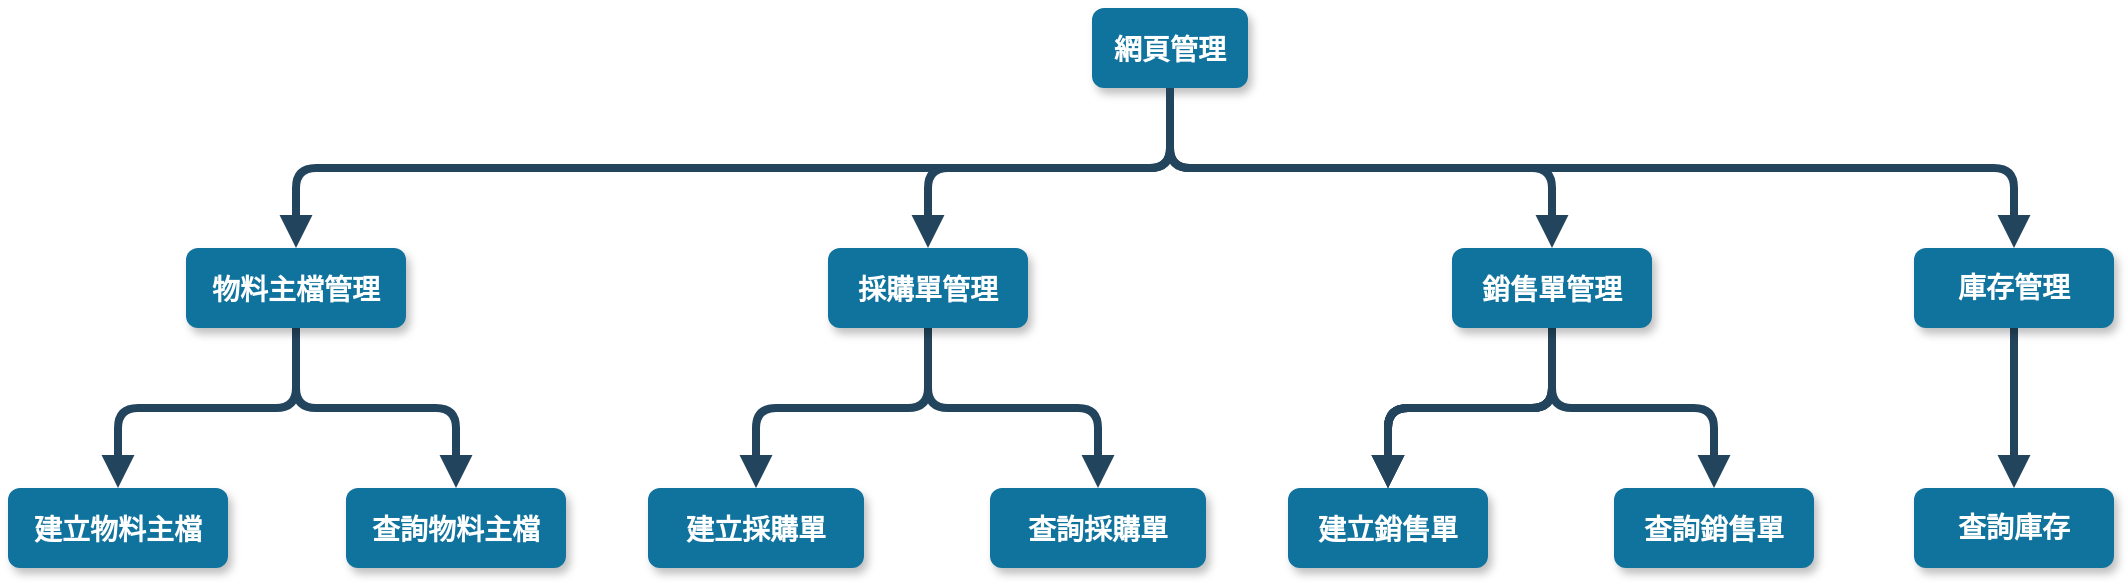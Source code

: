 <mxfile version="20.8.10" type="device"><diagram name="Page-1" id="97916047-d0de-89f5-080d-49f4d83e522f"><mxGraphModel dx="1434" dy="844" grid="1" gridSize="10" guides="1" tooltips="1" connect="1" arrows="1" fold="1" page="1" pageScale="1.5" pageWidth="1169" pageHeight="827" background="none" math="0" shadow="0"><root><mxCell id="0"/><mxCell id="1" parent="0"/><mxCell id="0NGiF2YpOqi3i1Moi4p6-41" value="" style="edgeStyle=elbowEdgeStyle;shape=connector;rounded=1;orthogonalLoop=1;jettySize=auto;elbow=vertical;html=1;labelBackgroundColor=default;strokeColor=#23445D;strokeWidth=4;fontFamily=Helvetica;fontSize=11;fontColor=default;endArrow=block;endFill=1;" edge="1" parent="1" source="3" target="0NGiF2YpOqi3i1Moi4p6-40"><mxGeometry relative="1" as="geometry"/></mxCell><mxCell id="3" value="網頁管理" style="rounded=1;fillColor=#10739E;strokeColor=none;shadow=1;gradientColor=none;fontStyle=1;fontColor=#FFFFFF;fontSize=14;" parent="1" vertex="1"><mxGeometry x="662" y="320" width="78" height="40" as="geometry"/></mxCell><mxCell id="0NGiF2YpOqi3i1Moi4p6-43" value="" style="edgeStyle=elbowEdgeStyle;shape=connector;rounded=1;orthogonalLoop=1;jettySize=auto;elbow=vertical;html=1;labelBackgroundColor=default;strokeColor=#23445D;strokeWidth=4;fontFamily=Helvetica;fontSize=11;fontColor=default;endArrow=block;endFill=1;" edge="1" parent="1" source="4" target="0NGiF2YpOqi3i1Moi4p6-36"><mxGeometry relative="1" as="geometry"/></mxCell><mxCell id="0NGiF2YpOqi3i1Moi4p6-44" value="" style="edgeStyle=elbowEdgeStyle;shape=connector;rounded=1;orthogonalLoop=1;jettySize=auto;elbow=vertical;html=1;labelBackgroundColor=default;strokeColor=#23445D;strokeWidth=4;fontFamily=Helvetica;fontSize=11;fontColor=default;endArrow=block;endFill=1;" edge="1" parent="1" source="4" target="0NGiF2YpOqi3i1Moi4p6-34"><mxGeometry relative="1" as="geometry"/></mxCell><mxCell id="4" value="物料主檔管理" style="rounded=1;fillColor=#10739E;strokeColor=none;shadow=1;gradientColor=none;fontStyle=1;fontColor=#FFFFFF;fontSize=14;" parent="1" vertex="1"><mxGeometry x="209" y="440" width="110" height="40" as="geometry"/></mxCell><mxCell id="0NGiF2YpOqi3i1Moi4p6-48" value="" style="edgeStyle=elbowEdgeStyle;shape=connector;rounded=1;orthogonalLoop=1;jettySize=auto;elbow=vertical;html=1;labelBackgroundColor=default;strokeColor=#23445D;strokeWidth=4;fontFamily=Helvetica;fontSize=11;fontColor=default;endArrow=block;endFill=1;" edge="1" parent="1" source="5" target="0NGiF2YpOqi3i1Moi4p6-47"><mxGeometry relative="1" as="geometry"/></mxCell><mxCell id="0NGiF2YpOqi3i1Moi4p6-50" value="" style="edgeStyle=elbowEdgeStyle;shape=connector;rounded=1;orthogonalLoop=1;jettySize=auto;elbow=vertical;html=1;labelBackgroundColor=default;strokeColor=#23445D;strokeWidth=4;fontFamily=Helvetica;fontSize=11;fontColor=default;endArrow=block;endFill=1;" edge="1" parent="1" source="5" target="0NGiF2YpOqi3i1Moi4p6-49"><mxGeometry relative="1" as="geometry"/></mxCell><mxCell id="5" value="採購單管理" style="rounded=1;fillColor=#10739E;strokeColor=none;shadow=1;gradientColor=none;fontStyle=1;fontColor=#FFFFFF;fontSize=14;" parent="1" vertex="1"><mxGeometry x="530" y="440" width="100" height="40" as="geometry"/></mxCell><mxCell id="0NGiF2YpOqi3i1Moi4p6-52" value="" style="edgeStyle=elbowEdgeStyle;shape=connector;rounded=1;orthogonalLoop=1;jettySize=auto;elbow=vertical;html=1;labelBackgroundColor=default;strokeColor=#23445D;strokeWidth=4;fontFamily=Helvetica;fontSize=11;fontColor=default;endArrow=block;endFill=1;" edge="1" parent="1" source="6" target="0NGiF2YpOqi3i1Moi4p6-51"><mxGeometry relative="1" as="geometry"/></mxCell><mxCell id="0NGiF2YpOqi3i1Moi4p6-53" value="" style="edgeStyle=elbowEdgeStyle;shape=connector;rounded=1;orthogonalLoop=1;jettySize=auto;elbow=vertical;html=1;labelBackgroundColor=default;strokeColor=#23445D;strokeWidth=4;fontFamily=Helvetica;fontSize=11;fontColor=default;endArrow=block;endFill=1;" edge="1" parent="1" source="6" target="0NGiF2YpOqi3i1Moi4p6-51"><mxGeometry relative="1" as="geometry"/></mxCell><mxCell id="0NGiF2YpOqi3i1Moi4p6-54" value="" style="edgeStyle=elbowEdgeStyle;shape=connector;rounded=1;orthogonalLoop=1;jettySize=auto;elbow=vertical;html=1;labelBackgroundColor=default;strokeColor=#23445D;strokeWidth=4;fontFamily=Helvetica;fontSize=11;fontColor=default;endArrow=block;endFill=1;" edge="1" parent="1" source="6" target="0NGiF2YpOqi3i1Moi4p6-51"><mxGeometry relative="1" as="geometry"/></mxCell><mxCell id="0NGiF2YpOqi3i1Moi4p6-55" value="" style="edgeStyle=elbowEdgeStyle;shape=connector;rounded=1;orthogonalLoop=1;jettySize=auto;elbow=vertical;html=1;labelBackgroundColor=default;strokeColor=#23445D;strokeWidth=4;fontFamily=Helvetica;fontSize=11;fontColor=default;endArrow=block;endFill=1;" edge="1" parent="1" source="6" target="0NGiF2YpOqi3i1Moi4p6-51"><mxGeometry relative="1" as="geometry"/></mxCell><mxCell id="0NGiF2YpOqi3i1Moi4p6-57" value="" style="edgeStyle=elbowEdgeStyle;shape=connector;rounded=1;orthogonalLoop=1;jettySize=auto;elbow=vertical;html=1;labelBackgroundColor=default;strokeColor=#23445D;strokeWidth=4;fontFamily=Helvetica;fontSize=11;fontColor=default;endArrow=block;endFill=1;" edge="1" parent="1" source="6" target="0NGiF2YpOqi3i1Moi4p6-56"><mxGeometry relative="1" as="geometry"/></mxCell><mxCell id="6" value="銷售單管理" style="rounded=1;fillColor=#10739E;strokeColor=none;shadow=1;gradientColor=none;fontStyle=1;fontColor=#FFFFFF;fontSize=14;" parent="1" vertex="1"><mxGeometry x="842" y="440" width="100" height="40" as="geometry"/></mxCell><mxCell id="30" value="" style="edgeStyle=elbowEdgeStyle;elbow=vertical;strokeWidth=4;endArrow=block;endFill=1;fontStyle=1;strokeColor=#23445D;" parent="1" source="3" target="5" edge="1"><mxGeometry x="22" y="165.5" width="100" height="100" as="geometry"><mxPoint x="22" y="265.5" as="sourcePoint"/><mxPoint x="122" y="165.5" as="targetPoint"/></mxGeometry></mxCell><mxCell id="31" value="" style="edgeStyle=elbowEdgeStyle;elbow=vertical;strokeWidth=4;endArrow=block;endFill=1;fontStyle=1;strokeColor=#23445D;" parent="1" source="3" target="4" edge="1"><mxGeometry x="22" y="165.5" width="100" height="100" as="geometry"><mxPoint x="22" y="265.5" as="sourcePoint"/><mxPoint x="122" y="165.5" as="targetPoint"/></mxGeometry></mxCell><mxCell id="32" value="" style="edgeStyle=elbowEdgeStyle;elbow=vertical;strokeWidth=4;endArrow=block;endFill=1;fontStyle=1;strokeColor=#23445D;" parent="1" source="3" target="6" edge="1"><mxGeometry x="22" y="165.5" width="100" height="100" as="geometry"><mxPoint x="22" y="265.5" as="sourcePoint"/><mxPoint x="122" y="165.5" as="targetPoint"/></mxGeometry></mxCell><mxCell id="0NGiF2YpOqi3i1Moi4p6-34" value="建立物料主檔" style="rounded=1;fillColor=#10739E;strokeColor=none;shadow=1;gradientColor=none;fontStyle=1;fontColor=#FFFFFF;fontSize=14;" vertex="1" parent="1"><mxGeometry x="120" y="560" width="110" height="40" as="geometry"/></mxCell><mxCell id="0NGiF2YpOqi3i1Moi4p6-36" value="查詢物料主檔" style="rounded=1;fillColor=#10739E;strokeColor=none;shadow=1;gradientColor=none;fontStyle=1;fontColor=#FFFFFF;fontSize=14;" vertex="1" parent="1"><mxGeometry x="289" y="560" width="110" height="40" as="geometry"/></mxCell><mxCell id="0NGiF2YpOqi3i1Moi4p6-60" value="" style="edgeStyle=elbowEdgeStyle;shape=connector;rounded=1;orthogonalLoop=1;jettySize=auto;elbow=vertical;html=1;labelBackgroundColor=default;strokeColor=#23445D;strokeWidth=4;fontFamily=Helvetica;fontSize=11;fontColor=default;endArrow=block;endFill=1;" edge="1" parent="1" source="0NGiF2YpOqi3i1Moi4p6-40" target="0NGiF2YpOqi3i1Moi4p6-59"><mxGeometry relative="1" as="geometry"/></mxCell><mxCell id="0NGiF2YpOqi3i1Moi4p6-40" value="庫存管理" style="whiteSpace=wrap;html=1;fontSize=14;fillColor=#10739E;strokeColor=none;fontColor=#FFFFFF;rounded=1;shadow=1;gradientColor=none;fontStyle=1;" vertex="1" parent="1"><mxGeometry x="1073" y="440" width="100" height="40" as="geometry"/></mxCell><mxCell id="0NGiF2YpOqi3i1Moi4p6-47" value="建立採購單" style="rounded=1;fillColor=#10739E;strokeColor=none;shadow=1;gradientColor=none;fontStyle=1;fontColor=#FFFFFF;fontSize=14;" vertex="1" parent="1"><mxGeometry x="440" y="560" width="108" height="40" as="geometry"/></mxCell><mxCell id="0NGiF2YpOqi3i1Moi4p6-49" value="查詢採購單" style="rounded=1;fillColor=#10739E;strokeColor=none;shadow=1;gradientColor=none;fontStyle=1;fontColor=#FFFFFF;fontSize=14;" vertex="1" parent="1"><mxGeometry x="611" y="560" width="108" height="40" as="geometry"/></mxCell><mxCell id="0NGiF2YpOqi3i1Moi4p6-51" value="建立銷售單" style="rounded=1;fillColor=#10739E;strokeColor=none;shadow=1;gradientColor=none;fontStyle=1;fontColor=#FFFFFF;fontSize=14;" vertex="1" parent="1"><mxGeometry x="760" y="560" width="100" height="40" as="geometry"/></mxCell><mxCell id="0NGiF2YpOqi3i1Moi4p6-56" value="查詢銷售單" style="rounded=1;fillColor=#10739E;strokeColor=none;shadow=1;gradientColor=none;fontStyle=1;fontColor=#FFFFFF;fontSize=14;" vertex="1" parent="1"><mxGeometry x="923" y="560" width="100" height="40" as="geometry"/></mxCell><mxCell id="0NGiF2YpOqi3i1Moi4p6-59" value="查詢庫存" style="whiteSpace=wrap;html=1;fontSize=14;fillColor=#10739E;strokeColor=none;fontColor=#FFFFFF;rounded=1;shadow=1;gradientColor=none;fontStyle=1;" vertex="1" parent="1"><mxGeometry x="1073" y="560" width="100" height="40" as="geometry"/></mxCell></root></mxGraphModel></diagram></mxfile>
